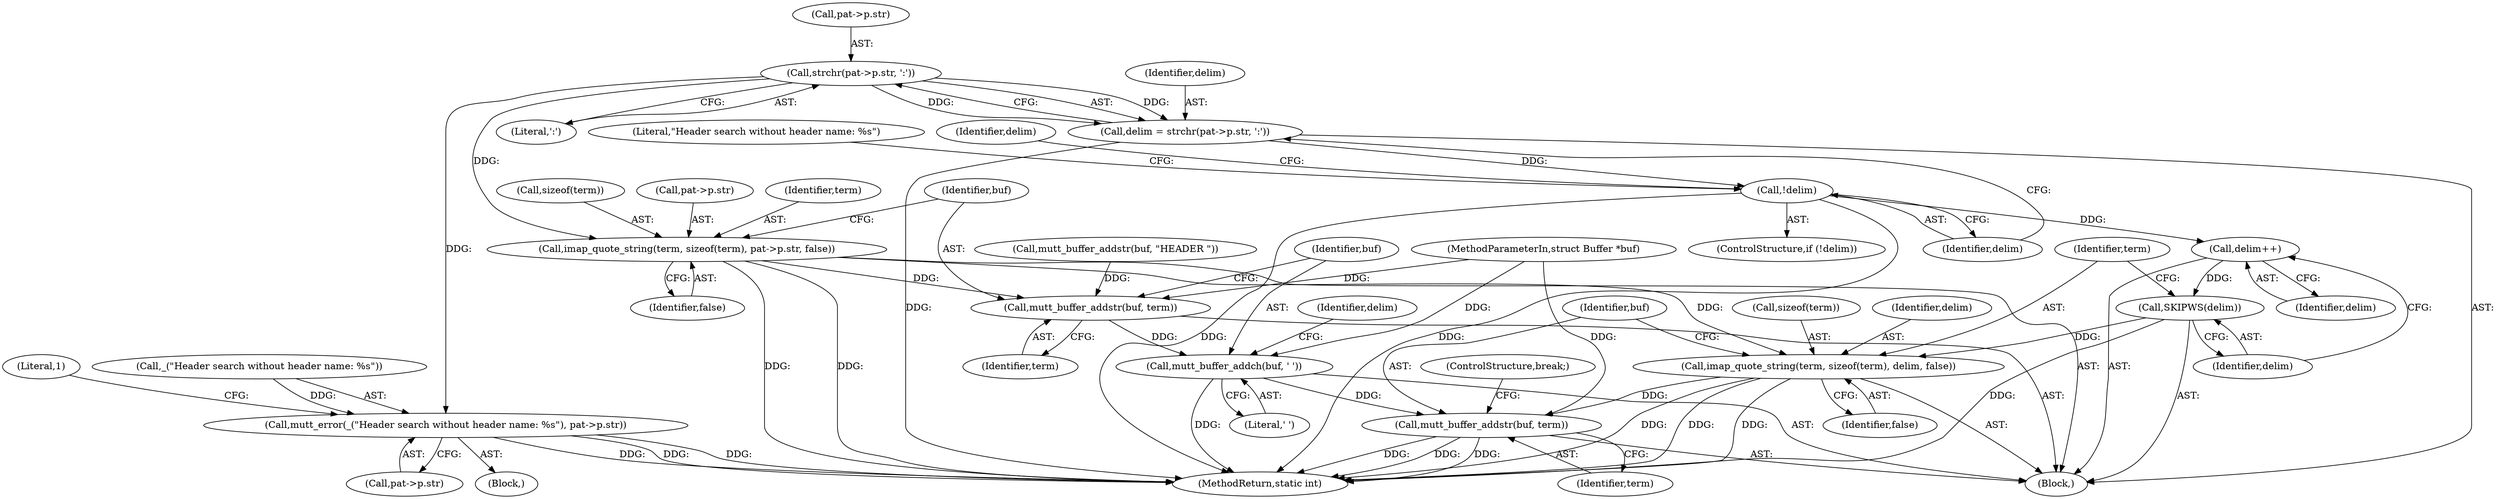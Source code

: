 digraph "0_neomutt_e52393740334443ae0206cab2d7caef381646725_1@API" {
"1000213" [label="(Call,strchr(pat->p.str, ':'))"];
"1000211" [label="(Call,delim = strchr(pat->p.str, ':'))"];
"1000221" [label="(Call,!delim)"];
"1000259" [label="(Call,delim++)"];
"1000261" [label="(Call,SKIPWS(delim))"];
"1000263" [label="(Call,imap_quote_string(term, sizeof(term), delim, false))"];
"1000269" [label="(Call,mutt_buffer_addstr(buf, term))"];
"1000224" [label="(Call,mutt_error(_(\"Header search without header name: %s\"), pat->p.str))"];
"1000239" [label="(Call,imap_quote_string(term, sizeof(term), pat->p.str, false))"];
"1000249" [label="(Call,mutt_buffer_addstr(buf, term))"];
"1000252" [label="(Call,mutt_buffer_addch(buf, ' '))"];
"1000271" [label="(Identifier,term)"];
"1000206" [label="(Block,)"];
"1000355" [label="(MethodReturn,static int)"];
"1000240" [label="(Identifier,term)"];
"1000239" [label="(Call,imap_quote_string(term, sizeof(term), pat->p.str, false))"];
"1000248" [label="(Identifier,false)"];
"1000208" [label="(Call,mutt_buffer_addstr(buf, \"HEADER \"))"];
"1000226" [label="(Literal,\"Header search without header name: %s\")"];
"1000237" [label="(Identifier,delim)"];
"1000214" [label="(Call,pat->p.str)"];
"1000222" [label="(Identifier,delim)"];
"1000212" [label="(Identifier,delim)"];
"1000262" [label="(Identifier,delim)"];
"1000225" [label="(Call,_(\"Header search without header name: %s\"))"];
"1000254" [label="(Literal,' ')"];
"1000263" [label="(Call,imap_quote_string(term, sizeof(term), delim, false))"];
"1000234" [label="(Literal,1)"];
"1000267" [label="(Identifier,delim)"];
"1000251" [label="(Identifier,term)"];
"1000257" [label="(Identifier,delim)"];
"1000241" [label="(Call,sizeof(term))"];
"1000260" [label="(Identifier,delim)"];
"1000270" [label="(Identifier,buf)"];
"1000259" [label="(Call,delim++)"];
"1000223" [label="(Block,)"];
"1000272" [label="(ControlStructure,break;)"];
"1000243" [label="(Call,pat->p.str)"];
"1000224" [label="(Call,mutt_error(_(\"Header search without header name: %s\"), pat->p.str))"];
"1000264" [label="(Identifier,term)"];
"1000219" [label="(Literal,':')"];
"1000105" [label="(MethodParameterIn,struct Buffer *buf)"];
"1000220" [label="(ControlStructure,if (!delim))"];
"1000211" [label="(Call,delim = strchr(pat->p.str, ':'))"];
"1000221" [label="(Call,!delim)"];
"1000227" [label="(Call,pat->p.str)"];
"1000250" [label="(Identifier,buf)"];
"1000269" [label="(Call,mutt_buffer_addstr(buf, term))"];
"1000213" [label="(Call,strchr(pat->p.str, ':'))"];
"1000261" [label="(Call,SKIPWS(delim))"];
"1000253" [label="(Identifier,buf)"];
"1000265" [label="(Call,sizeof(term))"];
"1000268" [label="(Identifier,false)"];
"1000252" [label="(Call,mutt_buffer_addch(buf, ' '))"];
"1000249" [label="(Call,mutt_buffer_addstr(buf, term))"];
"1000213" -> "1000211"  [label="AST: "];
"1000213" -> "1000219"  [label="CFG: "];
"1000214" -> "1000213"  [label="AST: "];
"1000219" -> "1000213"  [label="AST: "];
"1000211" -> "1000213"  [label="CFG: "];
"1000213" -> "1000211"  [label="DDG: "];
"1000213" -> "1000211"  [label="DDG: "];
"1000213" -> "1000224"  [label="DDG: "];
"1000213" -> "1000239"  [label="DDG: "];
"1000211" -> "1000206"  [label="AST: "];
"1000212" -> "1000211"  [label="AST: "];
"1000222" -> "1000211"  [label="CFG: "];
"1000211" -> "1000355"  [label="DDG: "];
"1000211" -> "1000221"  [label="DDG: "];
"1000221" -> "1000220"  [label="AST: "];
"1000221" -> "1000222"  [label="CFG: "];
"1000222" -> "1000221"  [label="AST: "];
"1000226" -> "1000221"  [label="CFG: "];
"1000237" -> "1000221"  [label="CFG: "];
"1000221" -> "1000355"  [label="DDG: "];
"1000221" -> "1000355"  [label="DDG: "];
"1000221" -> "1000259"  [label="DDG: "];
"1000259" -> "1000206"  [label="AST: "];
"1000259" -> "1000260"  [label="CFG: "];
"1000260" -> "1000259"  [label="AST: "];
"1000262" -> "1000259"  [label="CFG: "];
"1000259" -> "1000261"  [label="DDG: "];
"1000261" -> "1000206"  [label="AST: "];
"1000261" -> "1000262"  [label="CFG: "];
"1000262" -> "1000261"  [label="AST: "];
"1000264" -> "1000261"  [label="CFG: "];
"1000261" -> "1000355"  [label="DDG: "];
"1000261" -> "1000263"  [label="DDG: "];
"1000263" -> "1000206"  [label="AST: "];
"1000263" -> "1000268"  [label="CFG: "];
"1000264" -> "1000263"  [label="AST: "];
"1000265" -> "1000263"  [label="AST: "];
"1000267" -> "1000263"  [label="AST: "];
"1000268" -> "1000263"  [label="AST: "];
"1000270" -> "1000263"  [label="CFG: "];
"1000263" -> "1000355"  [label="DDG: "];
"1000263" -> "1000355"  [label="DDG: "];
"1000263" -> "1000355"  [label="DDG: "];
"1000239" -> "1000263"  [label="DDG: "];
"1000263" -> "1000269"  [label="DDG: "];
"1000269" -> "1000206"  [label="AST: "];
"1000269" -> "1000271"  [label="CFG: "];
"1000270" -> "1000269"  [label="AST: "];
"1000271" -> "1000269"  [label="AST: "];
"1000272" -> "1000269"  [label="CFG: "];
"1000269" -> "1000355"  [label="DDG: "];
"1000269" -> "1000355"  [label="DDG: "];
"1000269" -> "1000355"  [label="DDG: "];
"1000252" -> "1000269"  [label="DDG: "];
"1000105" -> "1000269"  [label="DDG: "];
"1000224" -> "1000223"  [label="AST: "];
"1000224" -> "1000227"  [label="CFG: "];
"1000225" -> "1000224"  [label="AST: "];
"1000227" -> "1000224"  [label="AST: "];
"1000234" -> "1000224"  [label="CFG: "];
"1000224" -> "1000355"  [label="DDG: "];
"1000224" -> "1000355"  [label="DDG: "];
"1000224" -> "1000355"  [label="DDG: "];
"1000225" -> "1000224"  [label="DDG: "];
"1000239" -> "1000206"  [label="AST: "];
"1000239" -> "1000248"  [label="CFG: "];
"1000240" -> "1000239"  [label="AST: "];
"1000241" -> "1000239"  [label="AST: "];
"1000243" -> "1000239"  [label="AST: "];
"1000248" -> "1000239"  [label="AST: "];
"1000250" -> "1000239"  [label="CFG: "];
"1000239" -> "1000355"  [label="DDG: "];
"1000239" -> "1000355"  [label="DDG: "];
"1000239" -> "1000249"  [label="DDG: "];
"1000249" -> "1000206"  [label="AST: "];
"1000249" -> "1000251"  [label="CFG: "];
"1000250" -> "1000249"  [label="AST: "];
"1000251" -> "1000249"  [label="AST: "];
"1000253" -> "1000249"  [label="CFG: "];
"1000208" -> "1000249"  [label="DDG: "];
"1000105" -> "1000249"  [label="DDG: "];
"1000249" -> "1000252"  [label="DDG: "];
"1000252" -> "1000206"  [label="AST: "];
"1000252" -> "1000254"  [label="CFG: "];
"1000253" -> "1000252"  [label="AST: "];
"1000254" -> "1000252"  [label="AST: "];
"1000257" -> "1000252"  [label="CFG: "];
"1000252" -> "1000355"  [label="DDG: "];
"1000105" -> "1000252"  [label="DDG: "];
}
